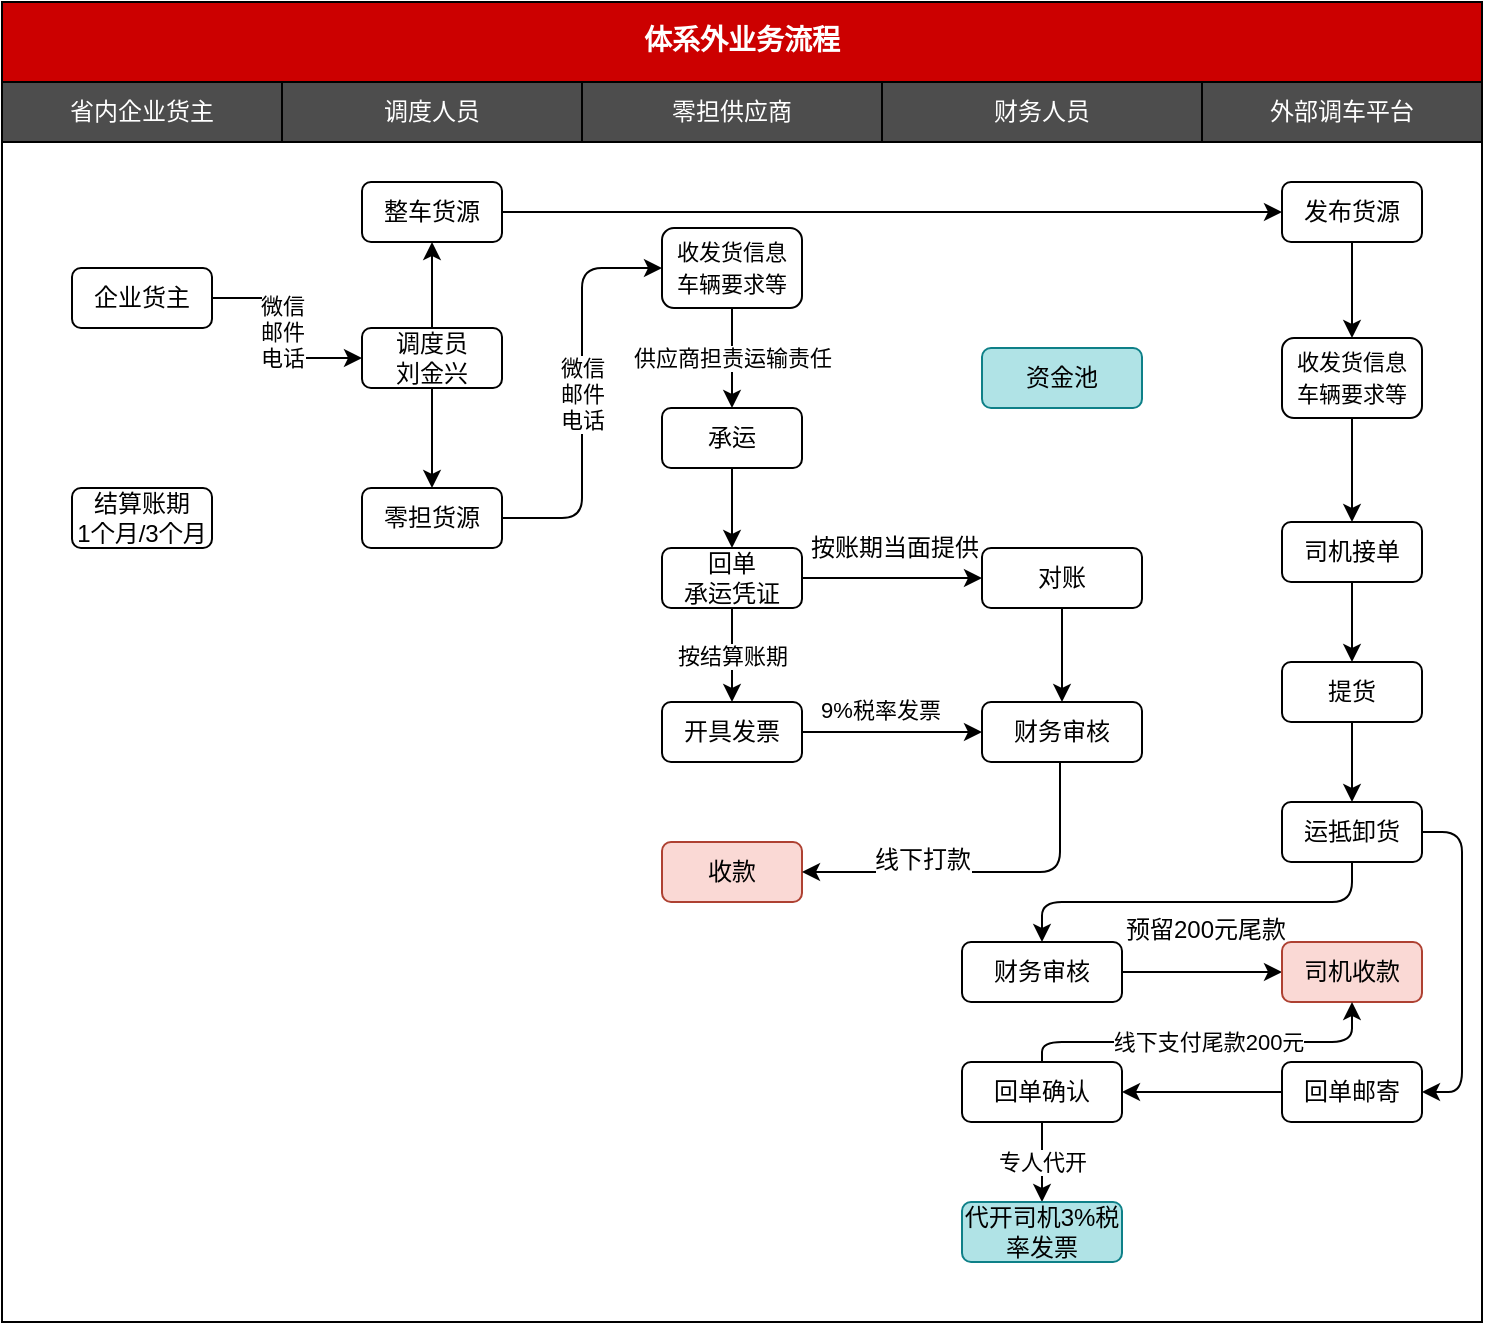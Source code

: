 <mxfile version="12.4.7" type="github">
  <diagram id="B-St81CDL6i98inCR_Cj" name="第 1 页">
    <mxGraphModel dx="854" dy="478" grid="1" gridSize="10" guides="1" tooltips="1" connect="1" arrows="1" fold="1" page="1" pageScale="1" pageWidth="827" pageHeight="1169" math="0" shadow="0">
      <root>
        <mxCell id="0"/>
        <mxCell id="1" parent="0"/>
        <mxCell id="LeGU5Av7BmG3cuybzMRu-1" value="" style="rounded=0;whiteSpace=wrap;html=1;fontFamily=Courier New;fontColor=#000000;" vertex="1" parent="1">
          <mxGeometry x="60" y="120" width="740" height="590" as="geometry"/>
        </mxCell>
        <mxCell id="LeGU5Av7BmG3cuybzMRu-2" value="调度人员" style="rounded=0;whiteSpace=wrap;html=1;fillColor=#4D4D4D;fontColor=#FFFFFF;" vertex="1" parent="1">
          <mxGeometry x="200" y="90" width="150" height="30" as="geometry"/>
        </mxCell>
        <mxCell id="LeGU5Av7BmG3cuybzMRu-3" value="零担供应商" style="rounded=0;whiteSpace=wrap;html=1;fillColor=#4D4D4D;fontColor=#FFFFFF;" vertex="1" parent="1">
          <mxGeometry x="350" y="90" width="150" height="30" as="geometry"/>
        </mxCell>
        <mxCell id="LeGU5Av7BmG3cuybzMRu-4" value="财务人员" style="rounded=0;whiteSpace=wrap;html=1;fillColor=#4D4D4D;fontColor=#FFFFFF;" vertex="1" parent="1">
          <mxGeometry x="500" y="90" width="160" height="30" as="geometry"/>
        </mxCell>
        <mxCell id="LeGU5Av7BmG3cuybzMRu-5" value="体系外业务流程" style="rounded=0;whiteSpace=wrap;html=1;fillColor=#CC0000;fontColor=#FFFFFF;fontSize=14;fontStyle=1;fontFamily=Courier New;" vertex="1" parent="1">
          <mxGeometry x="60" y="50" width="740" height="40" as="geometry"/>
        </mxCell>
        <mxCell id="LeGU5Av7BmG3cuybzMRu-6" value="企业货主" style="rounded=1;whiteSpace=wrap;html=1;" vertex="1" parent="1">
          <mxGeometry x="95" y="183" width="70" height="30" as="geometry"/>
        </mxCell>
        <mxCell id="LeGU5Av7BmG3cuybzMRu-8" value="省内企业货主" style="rounded=0;whiteSpace=wrap;html=1;fillColor=#4D4D4D;fontColor=#FFFFFF;" vertex="1" parent="1">
          <mxGeometry x="60" y="90" width="140" height="30" as="geometry"/>
        </mxCell>
        <mxCell id="LeGU5Av7BmG3cuybzMRu-58" value="微信&lt;br&gt;邮件&lt;br&gt;电话" style="edgeStyle=orthogonalEdgeStyle;rounded=1;orthogonalLoop=1;jettySize=auto;html=1;entryX=0;entryY=0.5;entryDx=0;entryDy=0;exitX=1;exitY=0.5;exitDx=0;exitDy=0;" edge="1" parent="1" source="LeGU5Av7BmG3cuybzMRu-102" target="LeGU5Av7BmG3cuybzMRu-108">
          <mxGeometry relative="1" as="geometry"/>
        </mxCell>
        <mxCell id="LeGU5Av7BmG3cuybzMRu-104" style="edgeStyle=orthogonalEdgeStyle;rounded=1;comic=0;jumpStyle=gap;jumpSize=6;orthogonalLoop=1;jettySize=auto;html=1;entryX=0.5;entryY=0;entryDx=0;entryDy=0;shadow=0;strokeColor=#000000;" edge="1" parent="1" source="LeGU5Av7BmG3cuybzMRu-10" target="LeGU5Av7BmG3cuybzMRu-102">
          <mxGeometry relative="1" as="geometry"/>
        </mxCell>
        <mxCell id="LeGU5Av7BmG3cuybzMRu-106" style="edgeStyle=orthogonalEdgeStyle;rounded=1;comic=0;jumpStyle=gap;jumpSize=6;orthogonalLoop=1;jettySize=auto;html=1;entryX=0.5;entryY=1;entryDx=0;entryDy=0;shadow=0;strokeColor=#000000;" edge="1" parent="1" source="LeGU5Av7BmG3cuybzMRu-10" target="LeGU5Av7BmG3cuybzMRu-105">
          <mxGeometry relative="1" as="geometry"/>
        </mxCell>
        <mxCell id="LeGU5Av7BmG3cuybzMRu-10" value="调度员&lt;br&gt;刘金兴" style="rounded=1;whiteSpace=wrap;html=1;" vertex="1" parent="1">
          <mxGeometry x="240" y="213" width="70" height="30" as="geometry"/>
        </mxCell>
        <mxCell id="LeGU5Av7BmG3cuybzMRu-18" value="外部调车平台" style="rounded=0;whiteSpace=wrap;html=1;fillColor=#4D4D4D;fontColor=#FFFFFF;" vertex="1" parent="1">
          <mxGeometry x="660" y="90" width="140" height="30" as="geometry"/>
        </mxCell>
        <mxCell id="LeGU5Av7BmG3cuybzMRu-25" value="微信&lt;br&gt;邮件&lt;br&gt;电话" style="edgeStyle=orthogonalEdgeStyle;rounded=1;orthogonalLoop=1;jettySize=auto;html=1;strokeWidth=1;fontFamily=Courier New;fontColor=#000000;entryX=0;entryY=0.5;entryDx=0;entryDy=0;exitX=1;exitY=0.5;exitDx=0;exitDy=0;strokeColor=#000000;" edge="1" parent="1" source="LeGU5Av7BmG3cuybzMRu-6" target="LeGU5Av7BmG3cuybzMRu-10">
          <mxGeometry relative="1" as="geometry">
            <Array as="points">
              <mxPoint x="200" y="198"/>
              <mxPoint x="200" y="228"/>
            </Array>
          </mxGeometry>
        </mxCell>
        <mxCell id="LeGU5Av7BmG3cuybzMRu-79" value="按结算账期" style="edgeStyle=orthogonalEdgeStyle;rounded=1;comic=0;jumpStyle=gap;jumpSize=6;orthogonalLoop=1;jettySize=auto;html=1;shadow=0;" edge="1" parent="1" source="LeGU5Av7BmG3cuybzMRu-27" target="LeGU5Av7BmG3cuybzMRu-78">
          <mxGeometry relative="1" as="geometry"/>
        </mxCell>
        <mxCell id="LeGU5Av7BmG3cuybzMRu-165" style="edgeStyle=orthogonalEdgeStyle;rounded=1;comic=0;jumpStyle=gap;jumpSize=6;orthogonalLoop=1;jettySize=auto;html=1;entryX=0;entryY=0.5;entryDx=0;entryDy=0;shadow=0;startArrow=none;startFill=0;strokeColor=#000000;" edge="1" parent="1" source="LeGU5Av7BmG3cuybzMRu-27" target="LeGU5Av7BmG3cuybzMRu-41">
          <mxGeometry relative="1" as="geometry"/>
        </mxCell>
        <mxCell id="LeGU5Av7BmG3cuybzMRu-27" value="回单&lt;br&gt;承运凭证" style="rounded=1;whiteSpace=wrap;html=1;" vertex="1" parent="1">
          <mxGeometry x="390" y="323" width="70" height="30" as="geometry"/>
        </mxCell>
        <mxCell id="LeGU5Av7BmG3cuybzMRu-94" style="edgeStyle=orthogonalEdgeStyle;rounded=1;comic=0;jumpStyle=gap;jumpSize=6;orthogonalLoop=1;jettySize=auto;html=1;shadow=0;" edge="1" parent="1" source="LeGU5Av7BmG3cuybzMRu-78" target="LeGU5Av7BmG3cuybzMRu-81">
          <mxGeometry relative="1" as="geometry">
            <Array as="points">
              <mxPoint x="480" y="415"/>
              <mxPoint x="480" y="415"/>
            </Array>
          </mxGeometry>
        </mxCell>
        <mxCell id="LeGU5Av7BmG3cuybzMRu-118" value="&lt;span style=&quot;font-size: 11px&quot;&gt;9%税率发票&lt;/span&gt;" style="text;html=1;align=center;verticalAlign=middle;resizable=0;points=[];labelBackgroundColor=#ffffff;" vertex="1" connectable="0" parent="LeGU5Av7BmG3cuybzMRu-94">
          <mxGeometry x="-0.648" y="2" relative="1" as="geometry">
            <mxPoint x="23" y="-9" as="offset"/>
          </mxGeometry>
        </mxCell>
        <mxCell id="LeGU5Av7BmG3cuybzMRu-78" value="开具发票" style="rounded=1;whiteSpace=wrap;html=1;" vertex="1" parent="1">
          <mxGeometry x="390" y="400" width="70" height="30" as="geometry"/>
        </mxCell>
        <mxCell id="LeGU5Av7BmG3cuybzMRu-52" value="" style="edgeStyle=orthogonalEdgeStyle;rounded=1;orthogonalLoop=1;jettySize=auto;html=1;" edge="1" parent="1" source="LeGU5Av7BmG3cuybzMRu-33" target="LeGU5Av7BmG3cuybzMRu-51">
          <mxGeometry relative="1" as="geometry"/>
        </mxCell>
        <mxCell id="LeGU5Av7BmG3cuybzMRu-33" value="发布货源" style="rounded=1;whiteSpace=wrap;html=1;" vertex="1" parent="1">
          <mxGeometry x="700" y="140" width="70" height="30" as="geometry"/>
        </mxCell>
        <mxCell id="LeGU5Av7BmG3cuybzMRu-100" style="edgeStyle=orthogonalEdgeStyle;rounded=1;comic=0;jumpStyle=gap;jumpSize=6;orthogonalLoop=1;jettySize=auto;html=1;entryX=0.5;entryY=0;entryDx=0;entryDy=0;shadow=0;" edge="1" parent="1" source="LeGU5Av7BmG3cuybzMRu-51" target="LeGU5Av7BmG3cuybzMRu-24">
          <mxGeometry relative="1" as="geometry"/>
        </mxCell>
        <mxCell id="LeGU5Av7BmG3cuybzMRu-51" value="&lt;span style=&quot;font-size: 11px ; font-family: &amp;#34;courier new&amp;#34; ; background-color: rgb(255 , 255 , 255)&quot;&gt;收发货信息&lt;/span&gt;&lt;br style=&quot;font-size: 11px ; font-family: &amp;#34;courier new&amp;#34; ; background-color: rgb(255 , 255 , 255)&quot;&gt;&lt;span style=&quot;font-size: 11px ; font-family: &amp;#34;courier new&amp;#34; ; background-color: rgb(255 , 255 , 255)&quot;&gt;车辆要求等&lt;/span&gt;" style="rounded=1;whiteSpace=wrap;html=1;" vertex="1" parent="1">
          <mxGeometry x="700" y="218" width="70" height="40" as="geometry"/>
        </mxCell>
        <mxCell id="LeGU5Av7BmG3cuybzMRu-83" style="edgeStyle=orthogonalEdgeStyle;rounded=1;comic=0;jumpStyle=gap;jumpSize=6;orthogonalLoop=1;jettySize=auto;html=1;entryX=0.5;entryY=0;entryDx=0;entryDy=0;shadow=0;" edge="1" parent="1" source="LeGU5Av7BmG3cuybzMRu-41" target="LeGU5Av7BmG3cuybzMRu-81">
          <mxGeometry relative="1" as="geometry"/>
        </mxCell>
        <mxCell id="LeGU5Av7BmG3cuybzMRu-41" value="对账" style="rounded=1;whiteSpace=wrap;html=1;" vertex="1" parent="1">
          <mxGeometry x="550" y="323" width="80" height="30" as="geometry"/>
        </mxCell>
        <mxCell id="LeGU5Av7BmG3cuybzMRu-47" value="结算账期&lt;br&gt;1个月/3个月" style="rounded=1;whiteSpace=wrap;html=1;" vertex="1" parent="1">
          <mxGeometry x="95" y="293" width="70" height="30" as="geometry"/>
        </mxCell>
        <mxCell id="LeGU5Av7BmG3cuybzMRu-62" style="edgeStyle=orthogonalEdgeStyle;rounded=1;orthogonalLoop=1;jettySize=auto;html=1;entryX=0.5;entryY=0;entryDx=0;entryDy=0;" edge="1" parent="1" source="LeGU5Av7BmG3cuybzMRu-57" target="LeGU5Av7BmG3cuybzMRu-27">
          <mxGeometry relative="1" as="geometry"/>
        </mxCell>
        <mxCell id="LeGU5Av7BmG3cuybzMRu-57" value="承运" style="rounded=1;whiteSpace=wrap;html=1;" vertex="1" parent="1">
          <mxGeometry x="390" y="253" width="70" height="30" as="geometry"/>
        </mxCell>
        <mxCell id="LeGU5Av7BmG3cuybzMRu-101" style="edgeStyle=orthogonalEdgeStyle;rounded=1;comic=0;jumpStyle=gap;jumpSize=6;orthogonalLoop=1;jettySize=auto;html=1;entryX=0.5;entryY=0;entryDx=0;entryDy=0;shadow=0;" edge="1" parent="1" source="LeGU5Av7BmG3cuybzMRu-24" target="LeGU5Av7BmG3cuybzMRu-63">
          <mxGeometry relative="1" as="geometry"/>
        </mxCell>
        <mxCell id="LeGU5Av7BmG3cuybzMRu-24" value="司机接单" style="rounded=1;whiteSpace=wrap;html=1;" vertex="1" parent="1">
          <mxGeometry x="700" y="310" width="70" height="30" as="geometry"/>
        </mxCell>
        <mxCell id="LeGU5Av7BmG3cuybzMRu-86" value="" style="edgeStyle=orthogonalEdgeStyle;rounded=1;comic=0;jumpStyle=gap;jumpSize=6;orthogonalLoop=1;jettySize=auto;html=1;shadow=0;" edge="1" parent="1" source="LeGU5Av7BmG3cuybzMRu-63" target="LeGU5Av7BmG3cuybzMRu-85">
          <mxGeometry relative="1" as="geometry"/>
        </mxCell>
        <mxCell id="LeGU5Av7BmG3cuybzMRu-63" value="提货" style="rounded=1;whiteSpace=wrap;html=1;" vertex="1" parent="1">
          <mxGeometry x="700" y="380" width="70" height="30" as="geometry"/>
        </mxCell>
        <mxCell id="LeGU5Av7BmG3cuybzMRu-161" style="edgeStyle=orthogonalEdgeStyle;rounded=1;comic=0;jumpStyle=gap;jumpSize=6;orthogonalLoop=1;jettySize=auto;html=1;entryX=1;entryY=0.5;entryDx=0;entryDy=0;shadow=0;startArrow=none;startFill=0;strokeColor=#000000;" edge="1" parent="1" source="LeGU5Av7BmG3cuybzMRu-85" target="LeGU5Av7BmG3cuybzMRu-123">
          <mxGeometry relative="1" as="geometry">
            <Array as="points">
              <mxPoint x="790" y="465"/>
              <mxPoint x="790" y="595"/>
            </Array>
          </mxGeometry>
        </mxCell>
        <mxCell id="LeGU5Av7BmG3cuybzMRu-162" style="edgeStyle=orthogonalEdgeStyle;rounded=1;comic=0;jumpStyle=gap;jumpSize=6;orthogonalLoop=1;jettySize=auto;html=1;entryX=0.5;entryY=0;entryDx=0;entryDy=0;shadow=0;startArrow=none;startFill=0;strokeColor=#000000;" edge="1" parent="1" source="LeGU5Av7BmG3cuybzMRu-85" target="LeGU5Av7BmG3cuybzMRu-111">
          <mxGeometry relative="1" as="geometry">
            <Array as="points">
              <mxPoint x="735" y="500"/>
              <mxPoint x="580" y="500"/>
            </Array>
          </mxGeometry>
        </mxCell>
        <mxCell id="LeGU5Av7BmG3cuybzMRu-85" value="运抵卸货" style="rounded=1;whiteSpace=wrap;html=1;" vertex="1" parent="1">
          <mxGeometry x="700" y="450" width="70" height="30" as="geometry"/>
        </mxCell>
        <mxCell id="LeGU5Av7BmG3cuybzMRu-76" value="资金池" style="rounded=1;whiteSpace=wrap;html=1;fillColor=#b0e3e6;strokeColor=#0e8088;" vertex="1" parent="1">
          <mxGeometry x="550" y="223" width="80" height="30" as="geometry"/>
        </mxCell>
        <mxCell id="LeGU5Av7BmG3cuybzMRu-80" value="收款" style="rounded=1;whiteSpace=wrap;html=1;fillColor=#fad9d5;strokeColor=#ae4132;" vertex="1" parent="1">
          <mxGeometry x="390" y="470" width="70" height="30" as="geometry"/>
        </mxCell>
        <mxCell id="LeGU5Av7BmG3cuybzMRu-81" value="财务审核" style="rounded=1;whiteSpace=wrap;html=1;" vertex="1" parent="1">
          <mxGeometry x="550" y="400" width="80" height="30" as="geometry"/>
        </mxCell>
        <mxCell id="LeGU5Av7BmG3cuybzMRu-102" value="零担货源" style="rounded=1;whiteSpace=wrap;html=1;" vertex="1" parent="1">
          <mxGeometry x="240" y="293" width="70" height="30" as="geometry"/>
        </mxCell>
        <mxCell id="LeGU5Av7BmG3cuybzMRu-107" style="edgeStyle=orthogonalEdgeStyle;rounded=1;comic=0;jumpStyle=gap;jumpSize=6;orthogonalLoop=1;jettySize=auto;html=1;entryX=0;entryY=0.5;entryDx=0;entryDy=0;shadow=0;strokeColor=#000000;" edge="1" parent="1" source="LeGU5Av7BmG3cuybzMRu-105" target="LeGU5Av7BmG3cuybzMRu-33">
          <mxGeometry relative="1" as="geometry"/>
        </mxCell>
        <mxCell id="LeGU5Av7BmG3cuybzMRu-105" value="整车货源" style="rounded=1;whiteSpace=wrap;html=1;" vertex="1" parent="1">
          <mxGeometry x="240" y="140" width="70" height="30" as="geometry"/>
        </mxCell>
        <mxCell id="LeGU5Av7BmG3cuybzMRu-109" value="供应商担责运输责任" style="edgeStyle=orthogonalEdgeStyle;rounded=1;comic=0;jumpStyle=gap;jumpSize=6;orthogonalLoop=1;jettySize=auto;html=1;entryX=0.5;entryY=0;entryDx=0;entryDy=0;shadow=0;strokeColor=#000000;" edge="1" parent="1" source="LeGU5Av7BmG3cuybzMRu-108" target="LeGU5Av7BmG3cuybzMRu-57">
          <mxGeometry relative="1" as="geometry"/>
        </mxCell>
        <mxCell id="LeGU5Av7BmG3cuybzMRu-108" value="&lt;span style=&quot;font-size: 11px ; font-family: &amp;#34;courier new&amp;#34; ; background-color: rgb(255 , 255 , 255)&quot;&gt;收发货信息&lt;/span&gt;&lt;br style=&quot;font-size: 11px ; font-family: &amp;#34;courier new&amp;#34; ; background-color: rgb(255 , 255 , 255)&quot;&gt;&lt;span style=&quot;font-size: 11px ; font-family: &amp;#34;courier new&amp;#34; ; background-color: rgb(255 , 255 , 255)&quot;&gt;车辆要求等&lt;/span&gt;" style="rounded=1;whiteSpace=wrap;html=1;" vertex="1" parent="1">
          <mxGeometry x="390" y="163" width="70" height="40" as="geometry"/>
        </mxCell>
        <mxCell id="LeGU5Av7BmG3cuybzMRu-142" style="edgeStyle=orthogonalEdgeStyle;rounded=1;comic=0;jumpStyle=gap;jumpSize=6;orthogonalLoop=1;jettySize=auto;html=1;entryX=0;entryY=0.5;entryDx=0;entryDy=0;shadow=0;strokeColor=#000000;" edge="1" parent="1" source="LeGU5Av7BmG3cuybzMRu-111" target="LeGU5Av7BmG3cuybzMRu-112">
          <mxGeometry relative="1" as="geometry"/>
        </mxCell>
        <mxCell id="LeGU5Av7BmG3cuybzMRu-111" value="财务审核" style="rounded=1;whiteSpace=wrap;html=1;" vertex="1" parent="1">
          <mxGeometry x="540" y="520" width="80" height="30" as="geometry"/>
        </mxCell>
        <mxCell id="LeGU5Av7BmG3cuybzMRu-112" value="司机收款" style="rounded=1;whiteSpace=wrap;html=1;fillColor=#fad9d5;strokeColor=#ae4132;" vertex="1" parent="1">
          <mxGeometry x="700" y="520" width="70" height="30" as="geometry"/>
        </mxCell>
        <mxCell id="LeGU5Av7BmG3cuybzMRu-146" style="edgeStyle=orthogonalEdgeStyle;rounded=1;comic=0;jumpStyle=gap;jumpSize=6;orthogonalLoop=1;jettySize=auto;html=1;entryX=1;entryY=0.5;entryDx=0;entryDy=0;shadow=0;startArrow=none;startFill=0;strokeColor=#000000;" edge="1" parent="1" source="LeGU5Av7BmG3cuybzMRu-123" target="LeGU5Av7BmG3cuybzMRu-145">
          <mxGeometry relative="1" as="geometry"/>
        </mxCell>
        <mxCell id="LeGU5Av7BmG3cuybzMRu-123" value="回单邮寄" style="rounded=1;whiteSpace=wrap;html=1;" vertex="1" parent="1">
          <mxGeometry x="700" y="580" width="70" height="30" as="geometry"/>
        </mxCell>
        <mxCell id="LeGU5Av7BmG3cuybzMRu-133" value="按账期当面提供" style="text;html=1;align=center;verticalAlign=middle;resizable=0;points=[];labelBackgroundColor=#ffffff;" vertex="1" connectable="0" parent="1">
          <mxGeometry x="504" y="350" as="geometry">
            <mxPoint x="2" y="-27" as="offset"/>
          </mxGeometry>
        </mxCell>
        <mxCell id="LeGU5Av7BmG3cuybzMRu-134" style="edgeStyle=orthogonalEdgeStyle;rounded=1;comic=0;jumpStyle=gap;jumpSize=6;orthogonalLoop=1;jettySize=auto;html=1;entryX=1;entryY=0.5;entryDx=0;entryDy=0;shadow=0;" edge="1" parent="1" source="LeGU5Av7BmG3cuybzMRu-81" target="LeGU5Av7BmG3cuybzMRu-80">
          <mxGeometry relative="1" as="geometry">
            <mxPoint x="580" y="400" as="sourcePoint"/>
            <mxPoint x="610" y="518" as="targetPoint"/>
            <Array as="points">
              <mxPoint x="589" y="485"/>
            </Array>
          </mxGeometry>
        </mxCell>
        <mxCell id="LeGU5Av7BmG3cuybzMRu-135" value="线下打款" style="text;html=1;align=center;verticalAlign=middle;resizable=0;points=[];labelBackgroundColor=#ffffff;" vertex="1" connectable="0" parent="LeGU5Av7BmG3cuybzMRu-134">
          <mxGeometry x="-0.721" y="-1" relative="1" as="geometry">
            <mxPoint x="-68" y="23" as="offset"/>
          </mxGeometry>
        </mxCell>
        <mxCell id="LeGU5Av7BmG3cuybzMRu-147" value="线下支付尾款200元" style="edgeStyle=orthogonalEdgeStyle;rounded=1;comic=0;jumpStyle=gap;jumpSize=6;orthogonalLoop=1;jettySize=auto;html=1;entryX=0.5;entryY=1;entryDx=0;entryDy=0;shadow=0;startArrow=none;startFill=0;strokeColor=#000000;" edge="1" parent="1" source="LeGU5Av7BmG3cuybzMRu-145" target="LeGU5Av7BmG3cuybzMRu-112">
          <mxGeometry relative="1" as="geometry">
            <Array as="points">
              <mxPoint x="580" y="570"/>
              <mxPoint x="735" y="570"/>
            </Array>
          </mxGeometry>
        </mxCell>
        <mxCell id="LeGU5Av7BmG3cuybzMRu-155" value="专人代开" style="edgeStyle=orthogonalEdgeStyle;rounded=1;comic=0;jumpStyle=gap;jumpSize=6;orthogonalLoop=1;jettySize=auto;html=1;shadow=0;startArrow=none;startFill=0;strokeColor=#000000;" edge="1" parent="1" source="LeGU5Av7BmG3cuybzMRu-145" target="LeGU5Av7BmG3cuybzMRu-148">
          <mxGeometry relative="1" as="geometry"/>
        </mxCell>
        <mxCell id="LeGU5Av7BmG3cuybzMRu-145" value="回单确认" style="rounded=1;whiteSpace=wrap;html=1;" vertex="1" parent="1">
          <mxGeometry x="540" y="580" width="80" height="30" as="geometry"/>
        </mxCell>
        <mxCell id="LeGU5Av7BmG3cuybzMRu-148" value="代开司机3%税率发票" style="rounded=1;whiteSpace=wrap;html=1;fillColor=#b0e3e6;strokeColor=#0e8088;" vertex="1" parent="1">
          <mxGeometry x="540" y="650" width="80" height="30" as="geometry"/>
        </mxCell>
        <mxCell id="LeGU5Av7BmG3cuybzMRu-164" value="预留200元尾款" style="text;html=1;" vertex="1" parent="1">
          <mxGeometry x="620" y="500" width="110" height="30" as="geometry"/>
        </mxCell>
      </root>
    </mxGraphModel>
  </diagram>
</mxfile>
